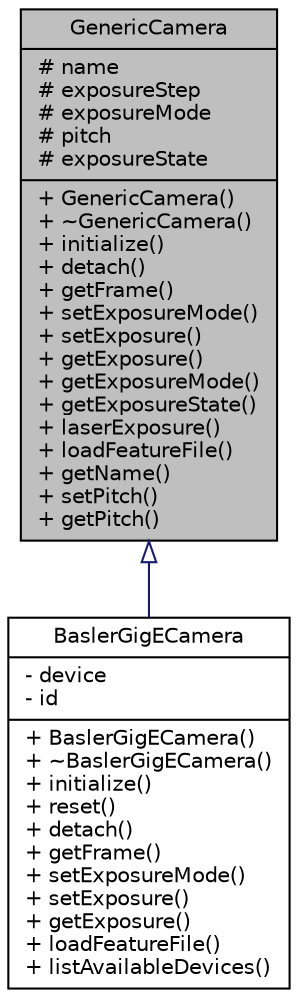 digraph "GenericCamera"
{
 // INTERACTIVE_SVG=YES
 // LATEX_PDF_SIZE
  edge [fontname="Helvetica",fontsize="10",labelfontname="Helvetica",labelfontsize="10"];
  node [fontname="Helvetica",fontsize="10",shape=record];
  Node1 [label="{GenericCamera\n|# name\l# exposureStep\l# exposureMode\l# pitch\l# exposureState\l|+ GenericCamera()\l+ ~GenericCamera()\l+ initialize()\l+ detach()\l+ getFrame()\l+ setExposureMode()\l+ setExposure()\l+ getExposure()\l+ getExposureMode()\l+ getExposureState()\l+ laserExposure()\l+ loadFeatureFile()\l+ getName()\l+ setPitch()\l+ getPitch()\l}",height=0.2,width=0.4,color="black", fillcolor="grey75", style="filled", fontcolor="black",tooltip="abstract camera base class."];
  Node1 -> Node2 [dir="back",color="midnightblue",fontsize="10",style="solid",arrowtail="onormal",fontname="Helvetica"];
  Node2 [label="{BaslerGigECamera\n|- device\l- id\l|+ BaslerGigECamera()\l+ ~BaslerGigECamera()\l+ initialize()\l+ reset()\l+ detach()\l+ getFrame()\l+ setExposureMode()\l+ setExposure()\l+ getExposure()\l+ loadFeatureFile()\l+ listAvailableDevices()\l}",height=0.2,width=0.4,color="black", fillcolor="white", style="filled",URL="$class_basler_gig_e_camera.html",tooltip="Implementation of Basler GigE Cameras."];
}
